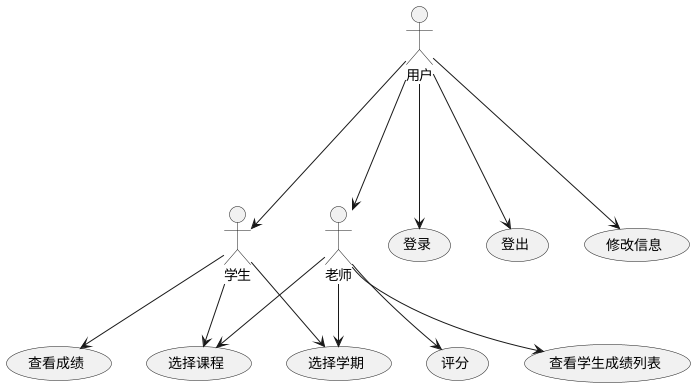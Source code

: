 @startuml
 :用户:--->:学生:
 :用户:--->:老师:
 :用户:--->(登录)
 :用户:--->(登出)
 :用户:--->(修改信息)
 :学生:-->(查看成绩)
 :学生:-->(选择学期)
 :学生:-->(选择课程)
 :老师:-->(查看学生成绩列表)
 :老师:-->(评分)
 :老师:-->(选择课程)
 :老师:-->(选择学期)
@enduml